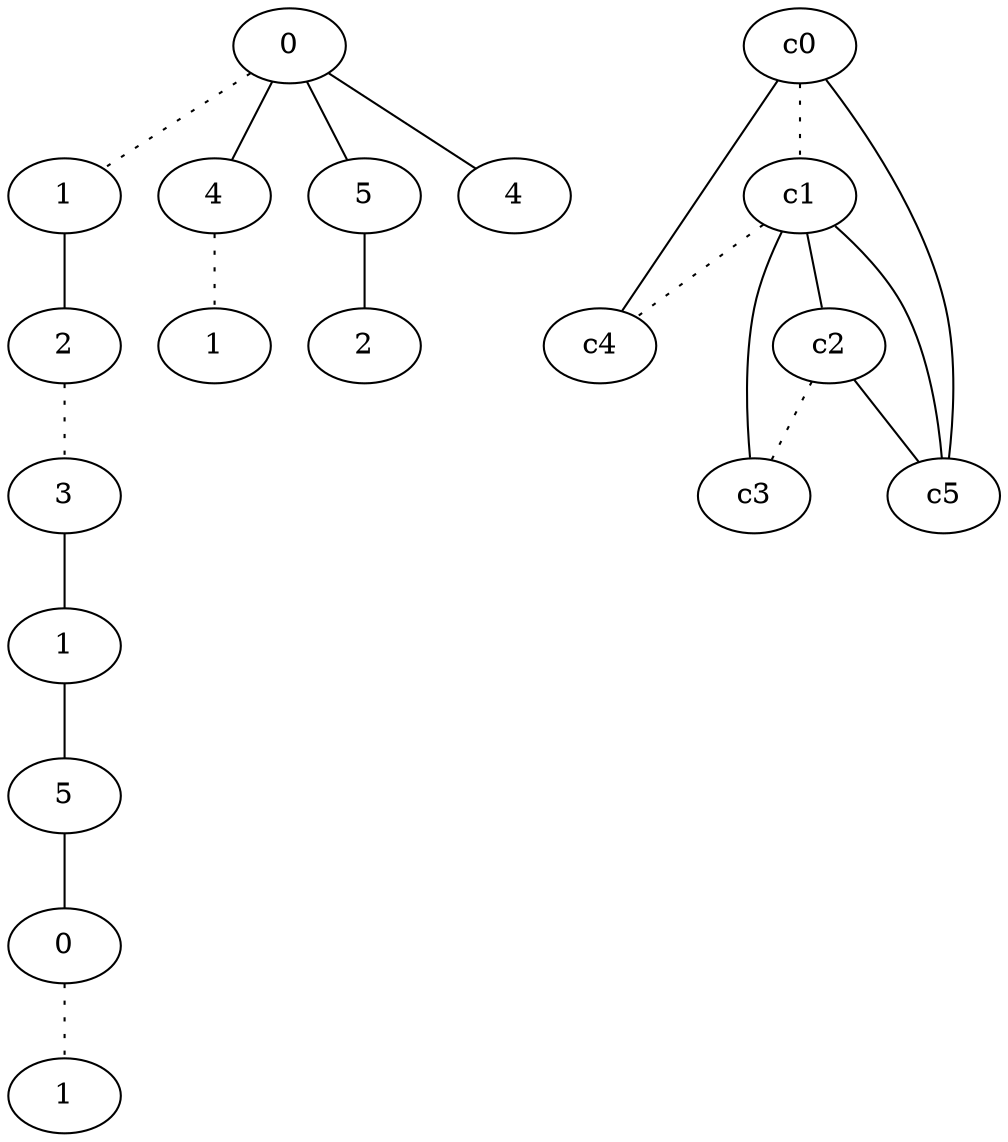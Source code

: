 graph {
a0[label=0];
a1[label=1];
a2[label=2];
a3[label=3];
a4[label=1];
a5[label=5];
a6[label=0];
a7[label=1];
a8[label=4];
a9[label=1];
a10[label=5];
a11[label=2];
a12[label=4];
a0 -- a1 [style=dotted];
a0 -- a8;
a0 -- a10;
a0 -- a12;
a1 -- a2;
a2 -- a3 [style=dotted];
a3 -- a4;
a4 -- a5;
a5 -- a6;
a6 -- a7 [style=dotted];
a8 -- a9 [style=dotted];
a10 -- a11;
c0 -- c1 [style=dotted];
c0 -- c4;
c0 -- c5;
c1 -- c2;
c1 -- c3;
c1 -- c4 [style=dotted];
c1 -- c5;
c2 -- c3 [style=dotted];
c2 -- c5;
}
